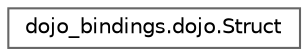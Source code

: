 digraph "Graphical Class Hierarchy"
{
 // LATEX_PDF_SIZE
  bgcolor="transparent";
  edge [fontname=Helvetica,fontsize=10,labelfontname=Helvetica,labelfontsize=10];
  node [fontname=Helvetica,fontsize=10,shape=box,height=0.2,width=0.4];
  rankdir="LR";
  Node0 [id="Node000000",label="dojo_bindings.dojo.Struct",height=0.2,width=0.4,color="grey40", fillcolor="white", style="filled",URL="$structdojo__bindings_1_1dojo_1_1_struct.html",tooltip=" "];
}
